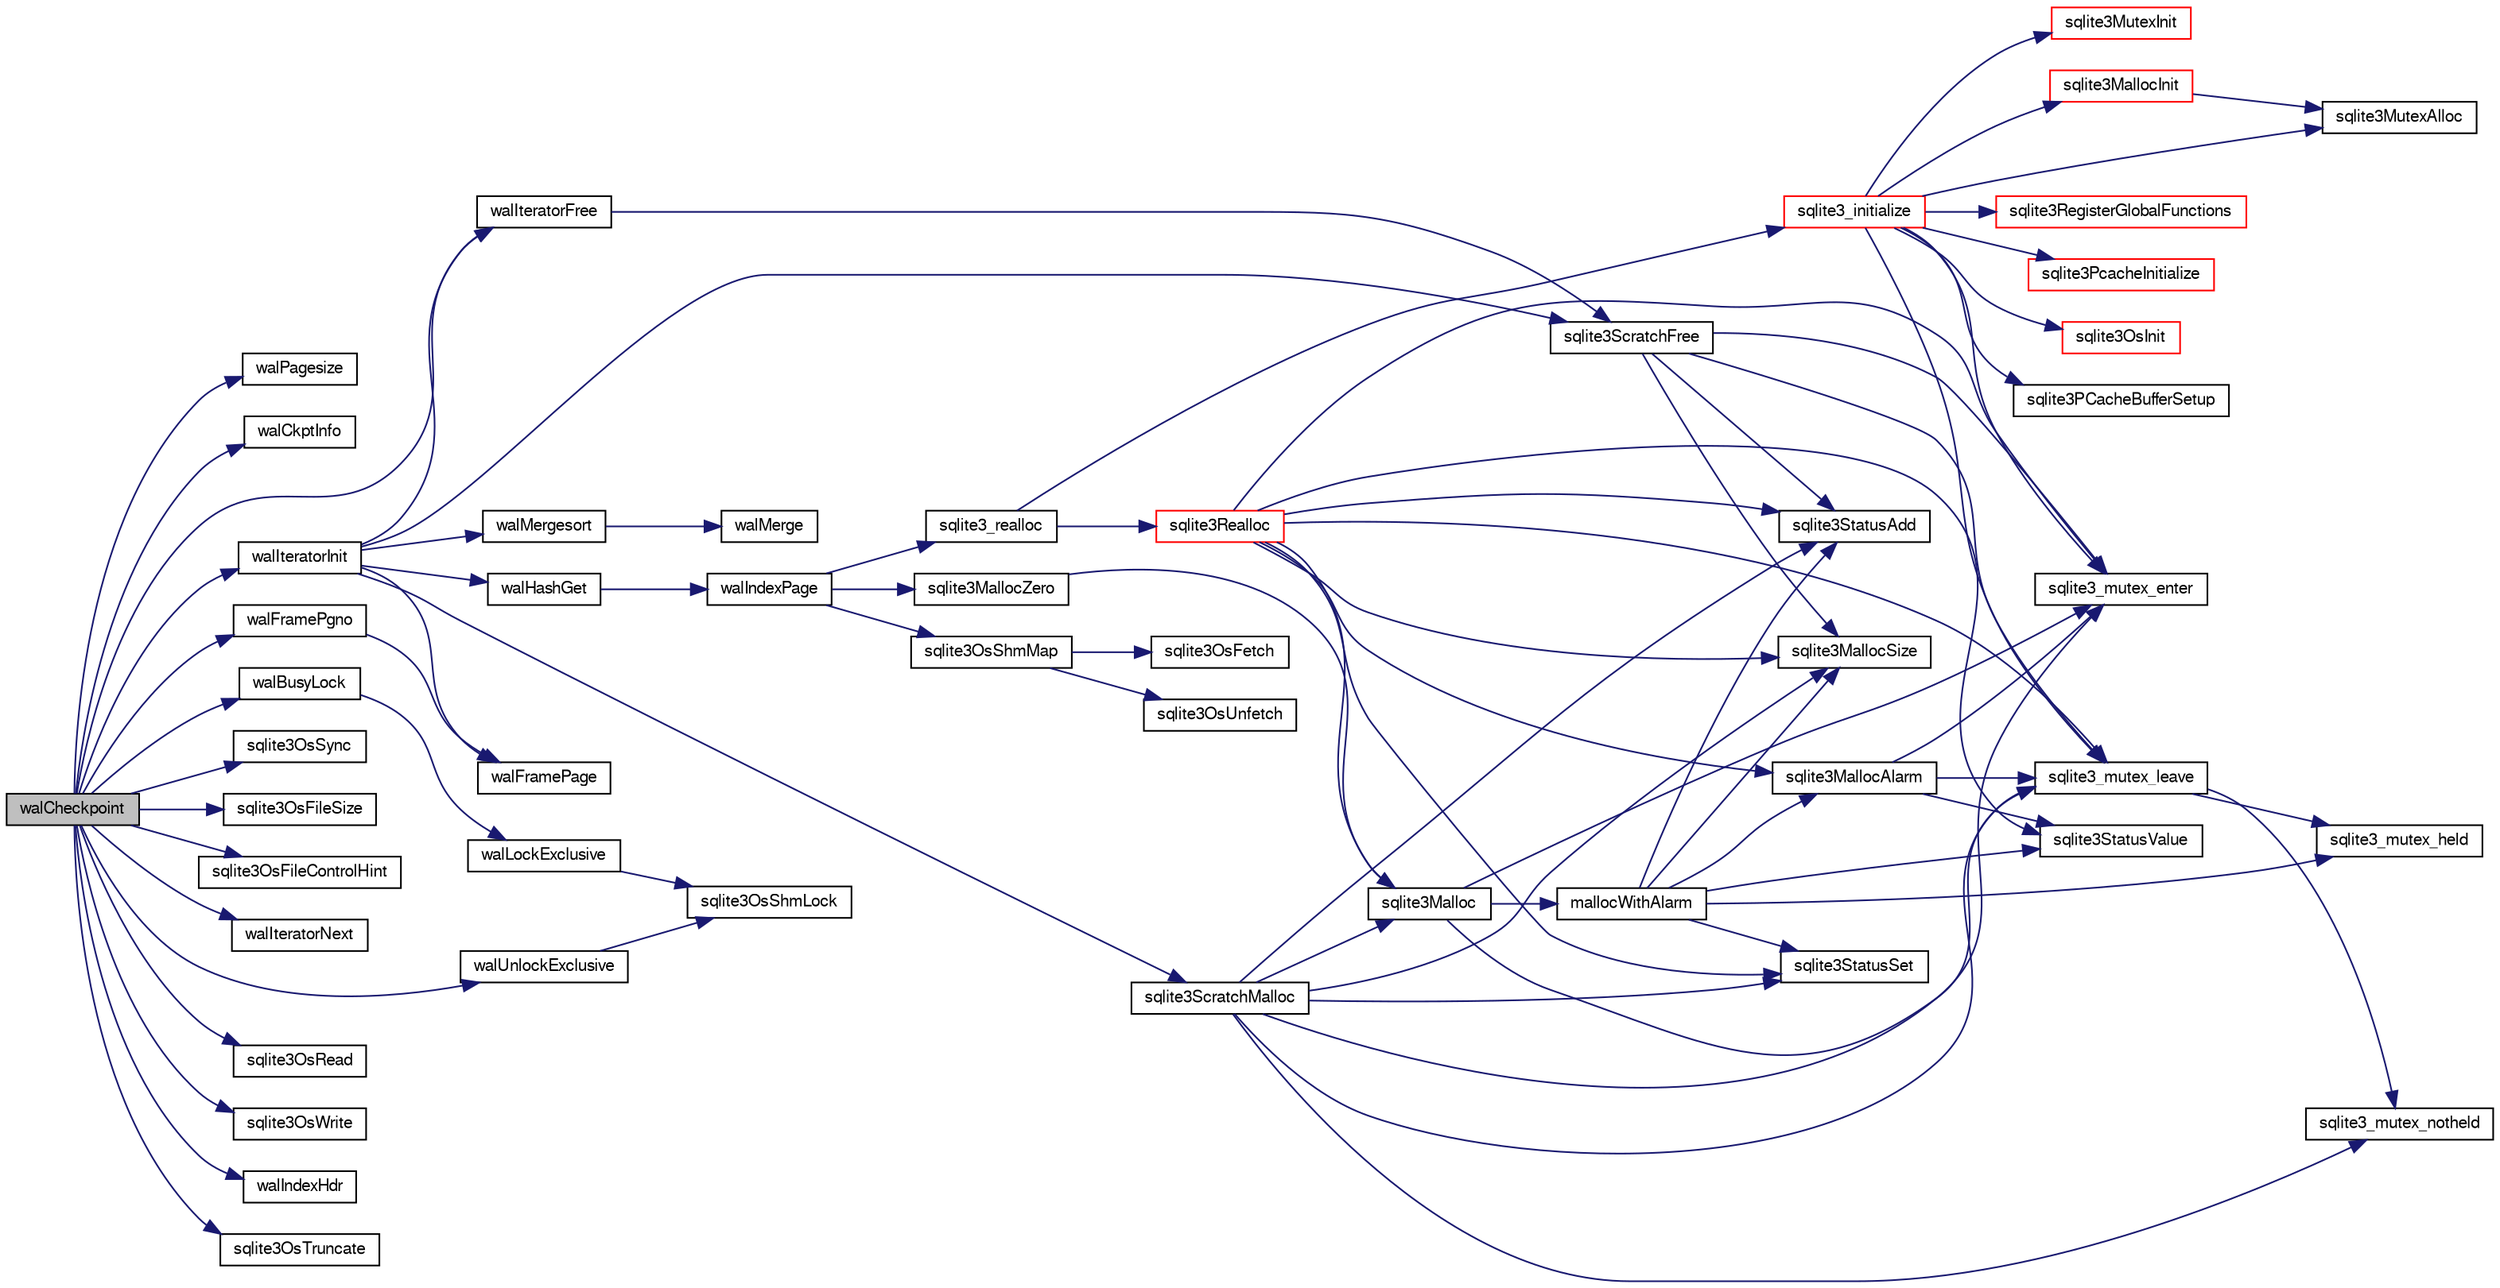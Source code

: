 digraph "walCheckpoint"
{
  edge [fontname="FreeSans",fontsize="10",labelfontname="FreeSans",labelfontsize="10"];
  node [fontname="FreeSans",fontsize="10",shape=record];
  rankdir="LR";
  Node891541 [label="walCheckpoint",height=0.2,width=0.4,color="black", fillcolor="grey75", style="filled", fontcolor="black"];
  Node891541 -> Node891542 [color="midnightblue",fontsize="10",style="solid",fontname="FreeSans"];
  Node891542 [label="walPagesize",height=0.2,width=0.4,color="black", fillcolor="white", style="filled",URL="$sqlite3_8c.html#aad4b5fee1ea9dbaec59338a5bb7ca3d4"];
  Node891541 -> Node891543 [color="midnightblue",fontsize="10",style="solid",fontname="FreeSans"];
  Node891543 [label="walCkptInfo",height=0.2,width=0.4,color="black", fillcolor="white", style="filled",URL="$sqlite3_8c.html#ad84967d160cb3a294c0a992c47a702da"];
  Node891541 -> Node891544 [color="midnightblue",fontsize="10",style="solid",fontname="FreeSans"];
  Node891544 [label="walIteratorInit",height=0.2,width=0.4,color="black", fillcolor="white", style="filled",URL="$sqlite3_8c.html#af32190641053b9108a09fac6ff0ad652"];
  Node891544 -> Node891545 [color="midnightblue",fontsize="10",style="solid",fontname="FreeSans"];
  Node891545 [label="walFramePage",height=0.2,width=0.4,color="black", fillcolor="white", style="filled",URL="$sqlite3_8c.html#a067e7452317d6a1c19674376ae969f1f"];
  Node891544 -> Node891546 [color="midnightblue",fontsize="10",style="solid",fontname="FreeSans"];
  Node891546 [label="sqlite3ScratchMalloc",height=0.2,width=0.4,color="black", fillcolor="white", style="filled",URL="$sqlite3_8c.html#a9b883a0e42e20c9f0cd19bd87059c383"];
  Node891546 -> Node891547 [color="midnightblue",fontsize="10",style="solid",fontname="FreeSans"];
  Node891547 [label="sqlite3_mutex_enter",height=0.2,width=0.4,color="black", fillcolor="white", style="filled",URL="$sqlite3_8c.html#a1c12cde690bd89f104de5cbad12a6bf5"];
  Node891546 -> Node891548 [color="midnightblue",fontsize="10",style="solid",fontname="FreeSans"];
  Node891548 [label="sqlite3StatusSet",height=0.2,width=0.4,color="black", fillcolor="white", style="filled",URL="$sqlite3_8c.html#afec7586c01fcb5ea17dc9d7725a589d9"];
  Node891546 -> Node891549 [color="midnightblue",fontsize="10",style="solid",fontname="FreeSans"];
  Node891549 [label="sqlite3StatusAdd",height=0.2,width=0.4,color="black", fillcolor="white", style="filled",URL="$sqlite3_8c.html#afa029f93586aeab4cc85360905dae9cd"];
  Node891546 -> Node891550 [color="midnightblue",fontsize="10",style="solid",fontname="FreeSans"];
  Node891550 [label="sqlite3_mutex_leave",height=0.2,width=0.4,color="black", fillcolor="white", style="filled",URL="$sqlite3_8c.html#a5838d235601dbd3c1fa993555c6bcc93"];
  Node891550 -> Node891551 [color="midnightblue",fontsize="10",style="solid",fontname="FreeSans"];
  Node891551 [label="sqlite3_mutex_held",height=0.2,width=0.4,color="black", fillcolor="white", style="filled",URL="$sqlite3_8c.html#acf77da68932b6bc163c5e68547ecc3e7"];
  Node891550 -> Node891552 [color="midnightblue",fontsize="10",style="solid",fontname="FreeSans"];
  Node891552 [label="sqlite3_mutex_notheld",height=0.2,width=0.4,color="black", fillcolor="white", style="filled",URL="$sqlite3_8c.html#a83967c837c1c000d3b5adcfaa688f5dc"];
  Node891546 -> Node891553 [color="midnightblue",fontsize="10",style="solid",fontname="FreeSans"];
  Node891553 [label="sqlite3Malloc",height=0.2,width=0.4,color="black", fillcolor="white", style="filled",URL="$sqlite3_8c.html#a361a2eaa846b1885f123abe46f5d8b2b"];
  Node891553 -> Node891547 [color="midnightblue",fontsize="10",style="solid",fontname="FreeSans"];
  Node891553 -> Node891554 [color="midnightblue",fontsize="10",style="solid",fontname="FreeSans"];
  Node891554 [label="mallocWithAlarm",height=0.2,width=0.4,color="black", fillcolor="white", style="filled",URL="$sqlite3_8c.html#ab070d5cf8e48ec8a6a43cf025d48598b"];
  Node891554 -> Node891551 [color="midnightblue",fontsize="10",style="solid",fontname="FreeSans"];
  Node891554 -> Node891548 [color="midnightblue",fontsize="10",style="solid",fontname="FreeSans"];
  Node891554 -> Node891555 [color="midnightblue",fontsize="10",style="solid",fontname="FreeSans"];
  Node891555 [label="sqlite3StatusValue",height=0.2,width=0.4,color="black", fillcolor="white", style="filled",URL="$sqlite3_8c.html#a30b8ac296c6e200c1fa57708d52c6ef6"];
  Node891554 -> Node891556 [color="midnightblue",fontsize="10",style="solid",fontname="FreeSans"];
  Node891556 [label="sqlite3MallocAlarm",height=0.2,width=0.4,color="black", fillcolor="white", style="filled",URL="$sqlite3_8c.html#ada66988e8471d1198f3219c062377508"];
  Node891556 -> Node891555 [color="midnightblue",fontsize="10",style="solid",fontname="FreeSans"];
  Node891556 -> Node891550 [color="midnightblue",fontsize="10",style="solid",fontname="FreeSans"];
  Node891556 -> Node891547 [color="midnightblue",fontsize="10",style="solid",fontname="FreeSans"];
  Node891554 -> Node891557 [color="midnightblue",fontsize="10",style="solid",fontname="FreeSans"];
  Node891557 [label="sqlite3MallocSize",height=0.2,width=0.4,color="black", fillcolor="white", style="filled",URL="$sqlite3_8c.html#acf5d2a5f35270bafb050bd2def576955"];
  Node891554 -> Node891549 [color="midnightblue",fontsize="10",style="solid",fontname="FreeSans"];
  Node891553 -> Node891550 [color="midnightblue",fontsize="10",style="solid",fontname="FreeSans"];
  Node891546 -> Node891557 [color="midnightblue",fontsize="10",style="solid",fontname="FreeSans"];
  Node891546 -> Node891552 [color="midnightblue",fontsize="10",style="solid",fontname="FreeSans"];
  Node891544 -> Node891558 [color="midnightblue",fontsize="10",style="solid",fontname="FreeSans"];
  Node891558 [label="walHashGet",height=0.2,width=0.4,color="black", fillcolor="white", style="filled",URL="$sqlite3_8c.html#ae19bbc16575c591b6e0aee0aed2cfaf3"];
  Node891558 -> Node891559 [color="midnightblue",fontsize="10",style="solid",fontname="FreeSans"];
  Node891559 [label="walIndexPage",height=0.2,width=0.4,color="black", fillcolor="white", style="filled",URL="$sqlite3_8c.html#affd3251fd1aa1218170d421177256e24"];
  Node891559 -> Node891560 [color="midnightblue",fontsize="10",style="solid",fontname="FreeSans"];
  Node891560 [label="sqlite3_realloc",height=0.2,width=0.4,color="black", fillcolor="white", style="filled",URL="$sqlite3_8c.html#a822d9e42f6ab4b2ec803f311aeb9618d"];
  Node891560 -> Node891561 [color="midnightblue",fontsize="10",style="solid",fontname="FreeSans"];
  Node891561 [label="sqlite3_initialize",height=0.2,width=0.4,color="red", fillcolor="white", style="filled",URL="$sqlite3_8c.html#ab0c0ee2d5d4cf8b28e9572296a8861df"];
  Node891561 -> Node891562 [color="midnightblue",fontsize="10",style="solid",fontname="FreeSans"];
  Node891562 [label="sqlite3MutexInit",height=0.2,width=0.4,color="red", fillcolor="white", style="filled",URL="$sqlite3_8c.html#a7906afcdd1cdb3d0007eb932398a1158"];
  Node891561 -> Node891581 [color="midnightblue",fontsize="10",style="solid",fontname="FreeSans"];
  Node891581 [label="sqlite3MutexAlloc",height=0.2,width=0.4,color="black", fillcolor="white", style="filled",URL="$sqlite3_8c.html#a0e3f432ee581f6876b590e7ad7e84e19"];
  Node891561 -> Node891547 [color="midnightblue",fontsize="10",style="solid",fontname="FreeSans"];
  Node891561 -> Node891582 [color="midnightblue",fontsize="10",style="solid",fontname="FreeSans"];
  Node891582 [label="sqlite3MallocInit",height=0.2,width=0.4,color="red", fillcolor="white", style="filled",URL="$sqlite3_8c.html#a9e06f9e7cad0d83ce80ab493c9533552"];
  Node891582 -> Node891581 [color="midnightblue",fontsize="10",style="solid",fontname="FreeSans"];
  Node891561 -> Node891550 [color="midnightblue",fontsize="10",style="solid",fontname="FreeSans"];
  Node891561 -> Node891676 [color="midnightblue",fontsize="10",style="solid",fontname="FreeSans"];
  Node891676 [label="sqlite3RegisterGlobalFunctions",height=0.2,width=0.4,color="red", fillcolor="white", style="filled",URL="$sqlite3_8c.html#a9f75bd111010f29e1b8d74344473c4ec"];
  Node891561 -> Node891824 [color="midnightblue",fontsize="10",style="solid",fontname="FreeSans"];
  Node891824 [label="sqlite3PcacheInitialize",height=0.2,width=0.4,color="red", fillcolor="white", style="filled",URL="$sqlite3_8c.html#a2902c61ddc88bea002c4d69fe4052b1f"];
  Node891561 -> Node891825 [color="midnightblue",fontsize="10",style="solid",fontname="FreeSans"];
  Node891825 [label="sqlite3OsInit",height=0.2,width=0.4,color="red", fillcolor="white", style="filled",URL="$sqlite3_8c.html#afeaa886fe1ca086a30fd278b1d069762"];
  Node891561 -> Node891829 [color="midnightblue",fontsize="10",style="solid",fontname="FreeSans"];
  Node891829 [label="sqlite3PCacheBufferSetup",height=0.2,width=0.4,color="black", fillcolor="white", style="filled",URL="$sqlite3_8c.html#ad18a1eebefdfbc4254f473f7b0101937"];
  Node891560 -> Node891601 [color="midnightblue",fontsize="10",style="solid",fontname="FreeSans"];
  Node891601 [label="sqlite3Realloc",height=0.2,width=0.4,color="red", fillcolor="white", style="filled",URL="$sqlite3_8c.html#ad53aefdfc088f622e23ffe838201fe22"];
  Node891601 -> Node891553 [color="midnightblue",fontsize="10",style="solid",fontname="FreeSans"];
  Node891601 -> Node891557 [color="midnightblue",fontsize="10",style="solid",fontname="FreeSans"];
  Node891601 -> Node891547 [color="midnightblue",fontsize="10",style="solid",fontname="FreeSans"];
  Node891601 -> Node891548 [color="midnightblue",fontsize="10",style="solid",fontname="FreeSans"];
  Node891601 -> Node891555 [color="midnightblue",fontsize="10",style="solid",fontname="FreeSans"];
  Node891601 -> Node891556 [color="midnightblue",fontsize="10",style="solid",fontname="FreeSans"];
  Node891601 -> Node891549 [color="midnightblue",fontsize="10",style="solid",fontname="FreeSans"];
  Node891601 -> Node891550 [color="midnightblue",fontsize="10",style="solid",fontname="FreeSans"];
  Node891559 -> Node891567 [color="midnightblue",fontsize="10",style="solid",fontname="FreeSans"];
  Node891567 [label="sqlite3MallocZero",height=0.2,width=0.4,color="black", fillcolor="white", style="filled",URL="$sqlite3_8c.html#ab3e07a30b9b5471f9f5e8f9cb7229934"];
  Node891567 -> Node891553 [color="midnightblue",fontsize="10",style="solid",fontname="FreeSans"];
  Node891559 -> Node891831 [color="midnightblue",fontsize="10",style="solid",fontname="FreeSans"];
  Node891831 [label="sqlite3OsShmMap",height=0.2,width=0.4,color="black", fillcolor="white", style="filled",URL="$sqlite3_8c.html#a04a984c66d8178200fe9a3ff100e20d3"];
  Node891831 -> Node891832 [color="midnightblue",fontsize="10",style="solid",fontname="FreeSans"];
  Node891832 [label="sqlite3OsFetch",height=0.2,width=0.4,color="black", fillcolor="white", style="filled",URL="$sqlite3_8c.html#ab5b9137b375d5d8a8c216a644056cba7"];
  Node891831 -> Node891833 [color="midnightblue",fontsize="10",style="solid",fontname="FreeSans"];
  Node891833 [label="sqlite3OsUnfetch",height=0.2,width=0.4,color="black", fillcolor="white", style="filled",URL="$sqlite3_8c.html#abc0da72cb8b8989cf8708b572fe5fef4"];
  Node891544 -> Node891834 [color="midnightblue",fontsize="10",style="solid",fontname="FreeSans"];
  Node891834 [label="walMergesort",height=0.2,width=0.4,color="black", fillcolor="white", style="filled",URL="$sqlite3_8c.html#af4c4ddabd82c872731a8c270d04e1f64"];
  Node891834 -> Node891835 [color="midnightblue",fontsize="10",style="solid",fontname="FreeSans"];
  Node891835 [label="walMerge",height=0.2,width=0.4,color="black", fillcolor="white", style="filled",URL="$sqlite3_8c.html#a13a2d4c9d083ea219e9afc10ed786cea"];
  Node891544 -> Node891836 [color="midnightblue",fontsize="10",style="solid",fontname="FreeSans"];
  Node891836 [label="sqlite3ScratchFree",height=0.2,width=0.4,color="black", fillcolor="white", style="filled",URL="$sqlite3_8c.html#a1a90fe6ec9fbbba9f40ccb7cae4f5b27"];
  Node891836 -> Node891547 [color="midnightblue",fontsize="10",style="solid",fontname="FreeSans"];
  Node891836 -> Node891549 [color="midnightblue",fontsize="10",style="solid",fontname="FreeSans"];
  Node891836 -> Node891550 [color="midnightblue",fontsize="10",style="solid",fontname="FreeSans"];
  Node891836 -> Node891557 [color="midnightblue",fontsize="10",style="solid",fontname="FreeSans"];
  Node891544 -> Node891837 [color="midnightblue",fontsize="10",style="solid",fontname="FreeSans"];
  Node891837 [label="walIteratorFree",height=0.2,width=0.4,color="black", fillcolor="white", style="filled",URL="$sqlite3_8c.html#acc257aa6280bbe73e1ba1981535b515b"];
  Node891837 -> Node891836 [color="midnightblue",fontsize="10",style="solid",fontname="FreeSans"];
  Node891541 -> Node891838 [color="midnightblue",fontsize="10",style="solid",fontname="FreeSans"];
  Node891838 [label="walBusyLock",height=0.2,width=0.4,color="black", fillcolor="white", style="filled",URL="$sqlite3_8c.html#aa426009cc537920a139e31265c108e2a"];
  Node891838 -> Node891839 [color="midnightblue",fontsize="10",style="solid",fontname="FreeSans"];
  Node891839 [label="walLockExclusive",height=0.2,width=0.4,color="black", fillcolor="white", style="filled",URL="$sqlite3_8c.html#a4625e58ad3fd85c21cf16275c458f154"];
  Node891839 -> Node891840 [color="midnightblue",fontsize="10",style="solid",fontname="FreeSans"];
  Node891840 [label="sqlite3OsShmLock",height=0.2,width=0.4,color="black", fillcolor="white", style="filled",URL="$sqlite3_8c.html#a1832b805275450abac06bf8da21489f3"];
  Node891541 -> Node891841 [color="midnightblue",fontsize="10",style="solid",fontname="FreeSans"];
  Node891841 [label="walUnlockExclusive",height=0.2,width=0.4,color="black", fillcolor="white", style="filled",URL="$sqlite3_8c.html#a7ef6fcadaaeb9b36d1b9eaaf7e8f3311"];
  Node891841 -> Node891840 [color="midnightblue",fontsize="10",style="solid",fontname="FreeSans"];
  Node891541 -> Node891842 [color="midnightblue",fontsize="10",style="solid",fontname="FreeSans"];
  Node891842 [label="sqlite3OsSync",height=0.2,width=0.4,color="black", fillcolor="white", style="filled",URL="$sqlite3_8c.html#a3f01629ca3b49854944cecdd14dc3358"];
  Node891541 -> Node891843 [color="midnightblue",fontsize="10",style="solid",fontname="FreeSans"];
  Node891843 [label="sqlite3OsFileSize",height=0.2,width=0.4,color="black", fillcolor="white", style="filled",URL="$sqlite3_8c.html#a395914ef2826de6ed70e92b5d02887de"];
  Node891541 -> Node891844 [color="midnightblue",fontsize="10",style="solid",fontname="FreeSans"];
  Node891844 [label="sqlite3OsFileControlHint",height=0.2,width=0.4,color="black", fillcolor="white", style="filled",URL="$sqlite3_8c.html#a63d0693fc056b088572daedace58e82f"];
  Node891541 -> Node891845 [color="midnightblue",fontsize="10",style="solid",fontname="FreeSans"];
  Node891845 [label="walIteratorNext",height=0.2,width=0.4,color="black", fillcolor="white", style="filled",URL="$sqlite3_8c.html#a13c825b6750db9be9133645f37b20926"];
  Node891541 -> Node891846 [color="midnightblue",fontsize="10",style="solid",fontname="FreeSans"];
  Node891846 [label="walFramePgno",height=0.2,width=0.4,color="black", fillcolor="white", style="filled",URL="$sqlite3_8c.html#a3fd5c9b2449525622e72f95ac5cbf218"];
  Node891846 -> Node891545 [color="midnightblue",fontsize="10",style="solid",fontname="FreeSans"];
  Node891541 -> Node891847 [color="midnightblue",fontsize="10",style="solid",fontname="FreeSans"];
  Node891847 [label="sqlite3OsRead",height=0.2,width=0.4,color="black", fillcolor="white", style="filled",URL="$sqlite3_8c.html#a98ef6b5ed82299d2efc0b5f9e41c877d"];
  Node891541 -> Node891848 [color="midnightblue",fontsize="10",style="solid",fontname="FreeSans"];
  Node891848 [label="sqlite3OsWrite",height=0.2,width=0.4,color="black", fillcolor="white", style="filled",URL="$sqlite3_8c.html#a1eea7ec327af84c05b4dd4cc075a537f"];
  Node891541 -> Node891849 [color="midnightblue",fontsize="10",style="solid",fontname="FreeSans"];
  Node891849 [label="walIndexHdr",height=0.2,width=0.4,color="black", fillcolor="white", style="filled",URL="$sqlite3_8c.html#aab2cbd233e7f954c7a260578027bb0ca"];
  Node891541 -> Node891850 [color="midnightblue",fontsize="10",style="solid",fontname="FreeSans"];
  Node891850 [label="sqlite3OsTruncate",height=0.2,width=0.4,color="black", fillcolor="white", style="filled",URL="$sqlite3_8c.html#ab14e17fc93b09d52b42c433c47eb3b68"];
  Node891541 -> Node891837 [color="midnightblue",fontsize="10",style="solid",fontname="FreeSans"];
}
